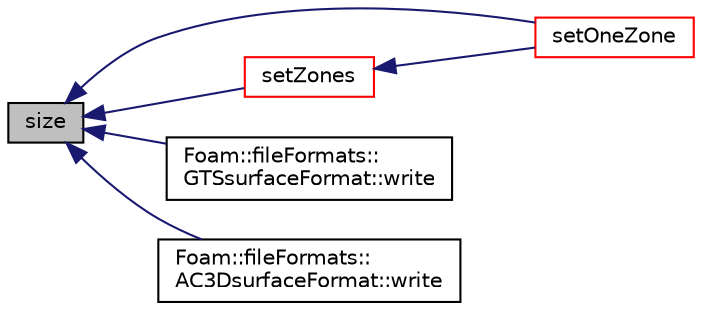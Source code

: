 digraph "size"
{
  bgcolor="transparent";
  edge [fontname="Helvetica",fontsize="10",labelfontname="Helvetica",labelfontsize="10"];
  node [fontname="Helvetica",fontsize="10",shape=record];
  rankdir="LR";
  Node1995 [label="size",height=0.2,width=0.4,color="black", fillcolor="grey75", style="filled", fontcolor="black"];
  Node1995 -> Node1996 [dir="back",color="midnightblue",fontsize="10",style="solid",fontname="Helvetica"];
  Node1996 [label="setOneZone",height=0.2,width=0.4,color="red",URL="$a30841.html#ac3e3a7ff9ebdca3a97b5ab39b764759c",tooltip="Set zones to 0 and set a single zone. "];
  Node1995 -> Node2005 [dir="back",color="midnightblue",fontsize="10",style="solid",fontname="Helvetica"];
  Node2005 [label="setZones",height=0.2,width=0.4,color="red",URL="$a30841.html#ace932e14750294b98603488f885b1503",tooltip="Set zone ids and zones. "];
  Node2005 -> Node1996 [dir="back",color="midnightblue",fontsize="10",style="solid",fontname="Helvetica"];
  Node1995 -> Node2002 [dir="back",color="midnightblue",fontsize="10",style="solid",fontname="Helvetica"];
  Node2002 [label="Foam::fileFormats::\lGTSsurfaceFormat::write",height=0.2,width=0.4,color="black",URL="$a30857.html#a8eea7f3ea6f24bb7a37ee7ef16a1ad10",tooltip="Write UnsortedMeshedSurface, the output remains unsorted. "];
  Node1995 -> Node2008 [dir="back",color="midnightblue",fontsize="10",style="solid",fontname="Helvetica"];
  Node2008 [label="Foam::fileFormats::\lAC3DsurfaceFormat::write",height=0.2,width=0.4,color="black",URL="$a30849.html#a8eea7f3ea6f24bb7a37ee7ef16a1ad10",tooltip="Write UnsortedMeshedSurface, the output is always sorted by zones. "];
}

